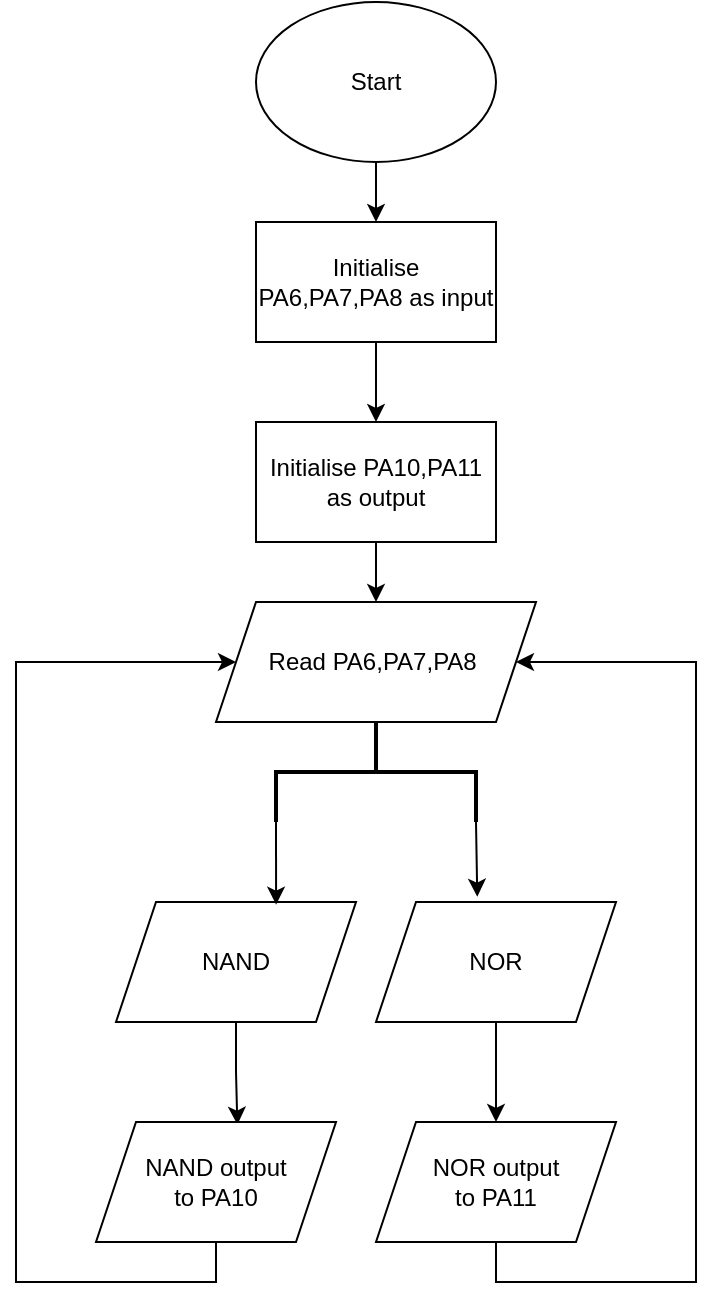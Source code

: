 <mxfile version="14.9.8" type="github">
  <diagram id="4_khk9QNEK4tEK5fSOrA" name="Page-1">
    <mxGraphModel dx="1763" dy="623" grid="1" gridSize="10" guides="1" tooltips="1" connect="1" arrows="1" fold="1" page="1" pageScale="1" pageWidth="827" pageHeight="1169" math="0" shadow="0">
      <root>
        <mxCell id="0" />
        <mxCell id="1" parent="0" />
        <mxCell id="X-ZE1XZShB7dPA0Ak0Wa-11" style="edgeStyle=orthogonalEdgeStyle;rounded=0;orthogonalLoop=1;jettySize=auto;html=1;exitX=0.5;exitY=1;exitDx=0;exitDy=0;entryX=0.5;entryY=0;entryDx=0;entryDy=0;" edge="1" parent="1" source="X-ZE1XZShB7dPA0Ak0Wa-1" target="X-ZE1XZShB7dPA0Ak0Wa-2">
          <mxGeometry relative="1" as="geometry" />
        </mxCell>
        <mxCell id="X-ZE1XZShB7dPA0Ak0Wa-1" value="Start" style="ellipse;whiteSpace=wrap;html=1;" vertex="1" parent="1">
          <mxGeometry x="320" y="150" width="120" height="80" as="geometry" />
        </mxCell>
        <mxCell id="X-ZE1XZShB7dPA0Ak0Wa-12" style="edgeStyle=orthogonalEdgeStyle;rounded=0;orthogonalLoop=1;jettySize=auto;html=1;exitX=0.5;exitY=1;exitDx=0;exitDy=0;entryX=0.5;entryY=0;entryDx=0;entryDy=0;" edge="1" parent="1" source="X-ZE1XZShB7dPA0Ak0Wa-2" target="X-ZE1XZShB7dPA0Ak0Wa-3">
          <mxGeometry relative="1" as="geometry" />
        </mxCell>
        <mxCell id="X-ZE1XZShB7dPA0Ak0Wa-2" value="Initialise PA6,PA7,PA8 as input" style="rounded=0;whiteSpace=wrap;html=1;" vertex="1" parent="1">
          <mxGeometry x="320" y="260" width="120" height="60" as="geometry" />
        </mxCell>
        <mxCell id="X-ZE1XZShB7dPA0Ak0Wa-13" style="edgeStyle=orthogonalEdgeStyle;rounded=0;orthogonalLoop=1;jettySize=auto;html=1;exitX=0.5;exitY=1;exitDx=0;exitDy=0;entryX=0.5;entryY=0;entryDx=0;entryDy=0;" edge="1" parent="1" source="X-ZE1XZShB7dPA0Ak0Wa-3" target="X-ZE1XZShB7dPA0Ak0Wa-4">
          <mxGeometry relative="1" as="geometry" />
        </mxCell>
        <mxCell id="X-ZE1XZShB7dPA0Ak0Wa-3" value="Initialise PA10,PA11 as output" style="rounded=0;whiteSpace=wrap;html=1;" vertex="1" parent="1">
          <mxGeometry x="320" y="360" width="120" height="60" as="geometry" />
        </mxCell>
        <mxCell id="X-ZE1XZShB7dPA0Ak0Wa-4" value="Read PA6,PA7,PA8&amp;nbsp;" style="shape=parallelogram;perimeter=parallelogramPerimeter;whiteSpace=wrap;html=1;fixedSize=1;" vertex="1" parent="1">
          <mxGeometry x="300" y="450" width="160" height="60" as="geometry" />
        </mxCell>
        <mxCell id="X-ZE1XZShB7dPA0Ak0Wa-23" style="edgeStyle=orthogonalEdgeStyle;rounded=0;orthogonalLoop=1;jettySize=auto;html=1;exitX=0.5;exitY=1;exitDx=0;exitDy=0;entryX=0.589;entryY=0.022;entryDx=0;entryDy=0;entryPerimeter=0;" edge="1" parent="1" source="X-ZE1XZShB7dPA0Ak0Wa-7" target="X-ZE1XZShB7dPA0Ak0Wa-9">
          <mxGeometry relative="1" as="geometry" />
        </mxCell>
        <mxCell id="X-ZE1XZShB7dPA0Ak0Wa-7" value="NAND" style="shape=parallelogram;perimeter=parallelogramPerimeter;whiteSpace=wrap;html=1;fixedSize=1;" vertex="1" parent="1">
          <mxGeometry x="250" y="600" width="120" height="60" as="geometry" />
        </mxCell>
        <mxCell id="X-ZE1XZShB7dPA0Ak0Wa-24" style="edgeStyle=orthogonalEdgeStyle;rounded=0;orthogonalLoop=1;jettySize=auto;html=1;exitX=0.5;exitY=1;exitDx=0;exitDy=0;entryX=0.5;entryY=0;entryDx=0;entryDy=0;" edge="1" parent="1" source="X-ZE1XZShB7dPA0Ak0Wa-8" target="X-ZE1XZShB7dPA0Ak0Wa-10">
          <mxGeometry relative="1" as="geometry" />
        </mxCell>
        <mxCell id="X-ZE1XZShB7dPA0Ak0Wa-8" value="NOR" style="shape=parallelogram;perimeter=parallelogramPerimeter;whiteSpace=wrap;html=1;fixedSize=1;" vertex="1" parent="1">
          <mxGeometry x="380" y="600" width="120" height="60" as="geometry" />
        </mxCell>
        <mxCell id="X-ZE1XZShB7dPA0Ak0Wa-26" style="edgeStyle=orthogonalEdgeStyle;rounded=0;orthogonalLoop=1;jettySize=auto;html=1;exitX=0.5;exitY=1;exitDx=0;exitDy=0;entryX=0;entryY=0.5;entryDx=0;entryDy=0;" edge="1" parent="1" source="X-ZE1XZShB7dPA0Ak0Wa-9" target="X-ZE1XZShB7dPA0Ak0Wa-4">
          <mxGeometry relative="1" as="geometry">
            <Array as="points">
              <mxPoint x="300" y="790" />
              <mxPoint x="200" y="790" />
              <mxPoint x="200" y="480" />
            </Array>
          </mxGeometry>
        </mxCell>
        <mxCell id="X-ZE1XZShB7dPA0Ak0Wa-9" value="NAND output &lt;br&gt;to PA10" style="shape=parallelogram;perimeter=parallelogramPerimeter;whiteSpace=wrap;html=1;fixedSize=1;" vertex="1" parent="1">
          <mxGeometry x="240" y="710" width="120" height="60" as="geometry" />
        </mxCell>
        <mxCell id="X-ZE1XZShB7dPA0Ak0Wa-25" style="edgeStyle=orthogonalEdgeStyle;rounded=0;orthogonalLoop=1;jettySize=auto;html=1;exitX=0.5;exitY=1;exitDx=0;exitDy=0;entryX=1;entryY=0.5;entryDx=0;entryDy=0;" edge="1" parent="1" source="X-ZE1XZShB7dPA0Ak0Wa-10" target="X-ZE1XZShB7dPA0Ak0Wa-4">
          <mxGeometry relative="1" as="geometry">
            <mxPoint x="540" y="470" as="targetPoint" />
            <Array as="points">
              <mxPoint x="440" y="790" />
              <mxPoint x="540" y="790" />
              <mxPoint x="540" y="480" />
            </Array>
          </mxGeometry>
        </mxCell>
        <mxCell id="X-ZE1XZShB7dPA0Ak0Wa-10" value="NOR output&lt;br&gt;to PA11" style="shape=parallelogram;perimeter=parallelogramPerimeter;whiteSpace=wrap;html=1;fixedSize=1;" vertex="1" parent="1">
          <mxGeometry x="380" y="710" width="120" height="60" as="geometry" />
        </mxCell>
        <mxCell id="X-ZE1XZShB7dPA0Ak0Wa-20" style="edgeStyle=orthogonalEdgeStyle;rounded=0;orthogonalLoop=1;jettySize=auto;html=1;exitX=1;exitY=1;exitDx=0;exitDy=0;exitPerimeter=0;entryX=0.667;entryY=0.022;entryDx=0;entryDy=0;entryPerimeter=0;" edge="1" parent="1" source="X-ZE1XZShB7dPA0Ak0Wa-19" target="X-ZE1XZShB7dPA0Ak0Wa-7">
          <mxGeometry relative="1" as="geometry" />
        </mxCell>
        <mxCell id="X-ZE1XZShB7dPA0Ak0Wa-21" style="edgeStyle=orthogonalEdgeStyle;rounded=0;orthogonalLoop=1;jettySize=auto;html=1;exitX=1;exitY=0;exitDx=0;exitDy=0;exitPerimeter=0;entryX=0.422;entryY=-0.044;entryDx=0;entryDy=0;entryPerimeter=0;" edge="1" parent="1" source="X-ZE1XZShB7dPA0Ak0Wa-19" target="X-ZE1XZShB7dPA0Ak0Wa-8">
          <mxGeometry relative="1" as="geometry">
            <mxPoint x="430" y="590" as="targetPoint" />
          </mxGeometry>
        </mxCell>
        <mxCell id="X-ZE1XZShB7dPA0Ak0Wa-19" value="" style="strokeWidth=2;html=1;shape=mxgraph.flowchart.annotation_2;align=left;labelPosition=right;pointerEvents=1;direction=south;" vertex="1" parent="1">
          <mxGeometry x="330" y="510" width="100" height="50" as="geometry" />
        </mxCell>
      </root>
    </mxGraphModel>
  </diagram>
</mxfile>
